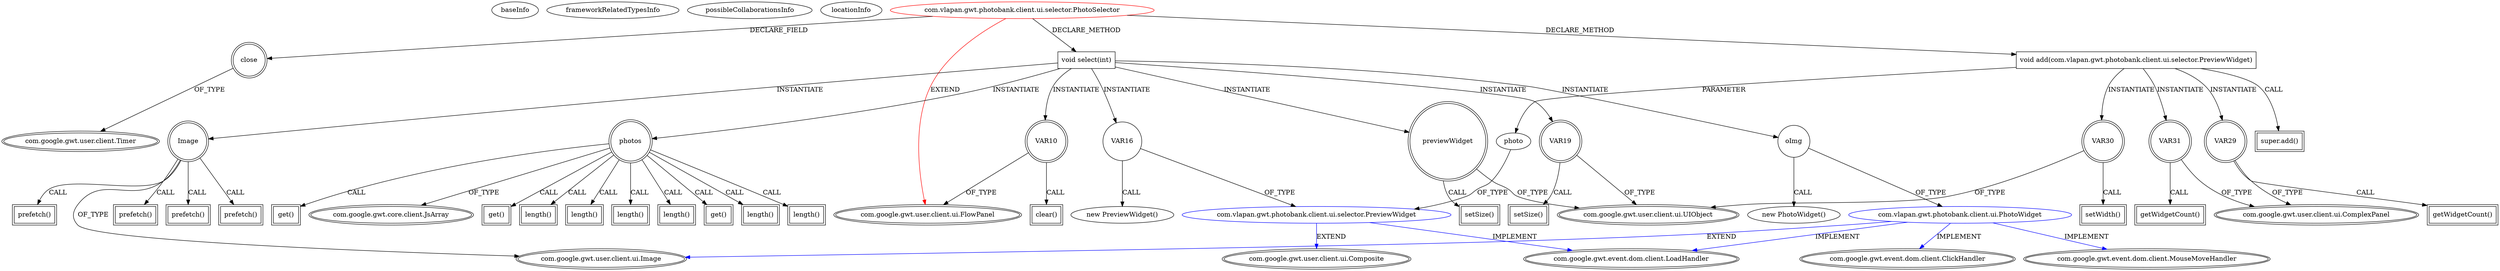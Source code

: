 digraph {
baseInfo[graphId=4623,category="extension_graph",isAnonymous=false,possibleRelation=true]
frameworkRelatedTypesInfo[0="com.google.gwt.user.client.ui.FlowPanel"]
possibleCollaborationsInfo[0="4623~CLIENT_METHOD_DECLARATION-INSTANTIATION-~com.google.gwt.user.client.ui.FlowPanel ~com.google.gwt.user.client.ui.Image com.google.gwt.event.dom.client.LoadHandler com.google.gwt.event.dom.client.MouseMoveHandler com.google.gwt.event.dom.client.ClickHandler ~false~false",1="4623~CLIENT_METHOD_DECLARATION-PARAMETER_DECLARATION-CLIENT_METHOD_DECLARATION-INSTANTIATION-~com.google.gwt.user.client.ui.FlowPanel ~com.google.gwt.user.client.ui.Composite com.google.gwt.event.dom.client.LoadHandler ~false~false"]
locationInfo[projectName="vlapan-PhotoBank",filePath="/vlapan-PhotoBank/PhotoBank-master/src/com/vlapan/gwt/photobank/client/ui/selector/PhotoSelector.java",contextSignature="PhotoSelector",graphId="4623"]
0[label="com.vlapan.gwt.photobank.client.ui.selector.PhotoSelector",vertexType="ROOT_CLIENT_CLASS_DECLARATION",isFrameworkType=false,color=red]
1[label="com.google.gwt.user.client.ui.FlowPanel",vertexType="FRAMEWORK_CLASS_TYPE",isFrameworkType=true,peripheries=2]
2[label="close",vertexType="FIELD_DECLARATION",isFrameworkType=true,peripheries=2,shape=circle]
3[label="com.google.gwt.user.client.Timer",vertexType="FRAMEWORK_CLASS_TYPE",isFrameworkType=true,peripheries=2]
31[label="void select(int)",vertexType="CLIENT_METHOD_DECLARATION",isFrameworkType=false,shape=box]
32[label="Image",vertexType="VARIABLE_EXPRESION",isFrameworkType=true,peripheries=2,shape=circle]
34[label="com.google.gwt.user.client.ui.Image",vertexType="FRAMEWORK_CLASS_TYPE",isFrameworkType=true,peripheries=2]
33[label="prefetch()",vertexType="INSIDE_CALL",isFrameworkType=true,peripheries=2,shape=box]
35[label="photos",vertexType="VARIABLE_EXPRESION",isFrameworkType=true,peripheries=2,shape=circle]
37[label="com.google.gwt.core.client.JsArray",vertexType="FRAMEWORK_CLASS_TYPE",isFrameworkType=true,peripheries=2]
36[label="get()",vertexType="INSIDE_CALL",isFrameworkType=true,peripheries=2,shape=box]
38[label="VAR10",vertexType="VARIABLE_EXPRESION",isFrameworkType=true,peripheries=2,shape=circle]
39[label="clear()",vertexType="INSIDE_CALL",isFrameworkType=true,peripheries=2,shape=box]
42[label="length()",vertexType="INSIDE_CALL",isFrameworkType=true,peripheries=2,shape=box]
44[label="length()",vertexType="INSIDE_CALL",isFrameworkType=true,peripheries=2,shape=box]
46[label="length()",vertexType="INSIDE_CALL",isFrameworkType=true,peripheries=2,shape=box]
48[label="length()",vertexType="INSIDE_CALL",isFrameworkType=true,peripheries=2,shape=box]
50[label="get()",vertexType="INSIDE_CALL",isFrameworkType=true,peripheries=2,shape=box]
52[label="VAR16",vertexType="VARIABLE_EXPRESION",isFrameworkType=false,shape=circle]
53[label="com.vlapan.gwt.photobank.client.ui.selector.PreviewWidget",vertexType="REFERENCE_CLIENT_CLASS_DECLARATION",isFrameworkType=false,color=blue]
54[label="com.google.gwt.user.client.ui.Composite",vertexType="FRAMEWORK_CLASS_TYPE",isFrameworkType=true,peripheries=2]
55[label="com.google.gwt.event.dom.client.LoadHandler",vertexType="FRAMEWORK_INTERFACE_TYPE",isFrameworkType=true,peripheries=2]
51[label="new PreviewWidget()",vertexType="CONSTRUCTOR_CALL",isFrameworkType=false]
57[label="length()",vertexType="INSIDE_CALL",isFrameworkType=true,peripheries=2,shape=box]
58[label="previewWidget",vertexType="VARIABLE_EXPRESION",isFrameworkType=true,peripheries=2,shape=circle]
60[label="com.google.gwt.user.client.ui.UIObject",vertexType="FRAMEWORK_CLASS_TYPE",isFrameworkType=true,peripheries=2]
59[label="setSize()",vertexType="INSIDE_CALL",isFrameworkType=true,peripheries=2,shape=box]
61[label="VAR19",vertexType="VARIABLE_EXPRESION",isFrameworkType=true,peripheries=2,shape=circle]
62[label="setSize()",vertexType="INSIDE_CALL",isFrameworkType=true,peripheries=2,shape=box]
65[label="oImg",vertexType="VARIABLE_EXPRESION",isFrameworkType=false,shape=circle]
66[label="com.vlapan.gwt.photobank.client.ui.PhotoWidget",vertexType="REFERENCE_CLIENT_CLASS_DECLARATION",isFrameworkType=false,color=blue]
69[label="com.google.gwt.event.dom.client.MouseMoveHandler",vertexType="FRAMEWORK_INTERFACE_TYPE",isFrameworkType=true,peripheries=2]
70[label="com.google.gwt.event.dom.client.ClickHandler",vertexType="FRAMEWORK_INTERFACE_TYPE",isFrameworkType=true,peripheries=2]
64[label="new PhotoWidget()",vertexType="CONSTRUCTOR_CALL",isFrameworkType=false]
72[label="prefetch()",vertexType="INSIDE_CALL",isFrameworkType=true,peripheries=2,shape=box]
74[label="prefetch()",vertexType="INSIDE_CALL",isFrameworkType=true,peripheries=2,shape=box]
76[label="length()",vertexType="INSIDE_CALL",isFrameworkType=true,peripheries=2,shape=box]
78[label="prefetch()",vertexType="INSIDE_CALL",isFrameworkType=true,peripheries=2,shape=box]
80[label="get()",vertexType="INSIDE_CALL",isFrameworkType=true,peripheries=2,shape=box]
94[label="void add(com.vlapan.gwt.photobank.client.ui.selector.PreviewWidget)",vertexType="CLIENT_METHOD_DECLARATION",isFrameworkType=false,shape=box]
95[label="photo",vertexType="PARAMETER_DECLARATION",isFrameworkType=false]
97[label="super.add()",vertexType="SUPER_CALL",isFrameworkType=true,peripheries=2,shape=box]
98[label="VAR29",vertexType="VARIABLE_EXPRESION",isFrameworkType=true,peripheries=2,shape=circle]
100[label="com.google.gwt.user.client.ui.ComplexPanel",vertexType="FRAMEWORK_CLASS_TYPE",isFrameworkType=true,peripheries=2]
99[label="getWidgetCount()",vertexType="INSIDE_CALL",isFrameworkType=true,peripheries=2,shape=box]
101[label="VAR30",vertexType="VARIABLE_EXPRESION",isFrameworkType=true,peripheries=2,shape=circle]
102[label="setWidth()",vertexType="INSIDE_CALL",isFrameworkType=true,peripheries=2,shape=box]
104[label="VAR31",vertexType="VARIABLE_EXPRESION",isFrameworkType=true,peripheries=2,shape=circle]
105[label="getWidgetCount()",vertexType="INSIDE_CALL",isFrameworkType=true,peripheries=2,shape=box]
0->1[label="EXTEND",color=red]
0->2[label="DECLARE_FIELD"]
2->3[label="OF_TYPE"]
0->31[label="DECLARE_METHOD"]
31->32[label="INSTANTIATE"]
32->34[label="OF_TYPE"]
32->33[label="CALL"]
31->35[label="INSTANTIATE"]
35->37[label="OF_TYPE"]
35->36[label="CALL"]
31->38[label="INSTANTIATE"]
38->1[label="OF_TYPE"]
38->39[label="CALL"]
35->42[label="CALL"]
35->44[label="CALL"]
35->46[label="CALL"]
35->48[label="CALL"]
35->50[label="CALL"]
31->52[label="INSTANTIATE"]
53->54[label="EXTEND",color=blue]
53->55[label="IMPLEMENT",color=blue]
52->53[label="OF_TYPE"]
52->51[label="CALL"]
35->57[label="CALL"]
31->58[label="INSTANTIATE"]
58->60[label="OF_TYPE"]
58->59[label="CALL"]
31->61[label="INSTANTIATE"]
61->60[label="OF_TYPE"]
61->62[label="CALL"]
31->65[label="INSTANTIATE"]
66->34[label="EXTEND",color=blue]
66->55[label="IMPLEMENT",color=blue]
66->69[label="IMPLEMENT",color=blue]
66->70[label="IMPLEMENT",color=blue]
65->66[label="OF_TYPE"]
65->64[label="CALL"]
32->72[label="CALL"]
32->74[label="CALL"]
35->76[label="CALL"]
32->78[label="CALL"]
35->80[label="CALL"]
0->94[label="DECLARE_METHOD"]
95->53[label="OF_TYPE"]
94->95[label="PARAMETER"]
94->97[label="CALL"]
94->98[label="INSTANTIATE"]
98->100[label="OF_TYPE"]
98->99[label="CALL"]
94->101[label="INSTANTIATE"]
101->60[label="OF_TYPE"]
101->102[label="CALL"]
94->104[label="INSTANTIATE"]
104->100[label="OF_TYPE"]
104->105[label="CALL"]
}
